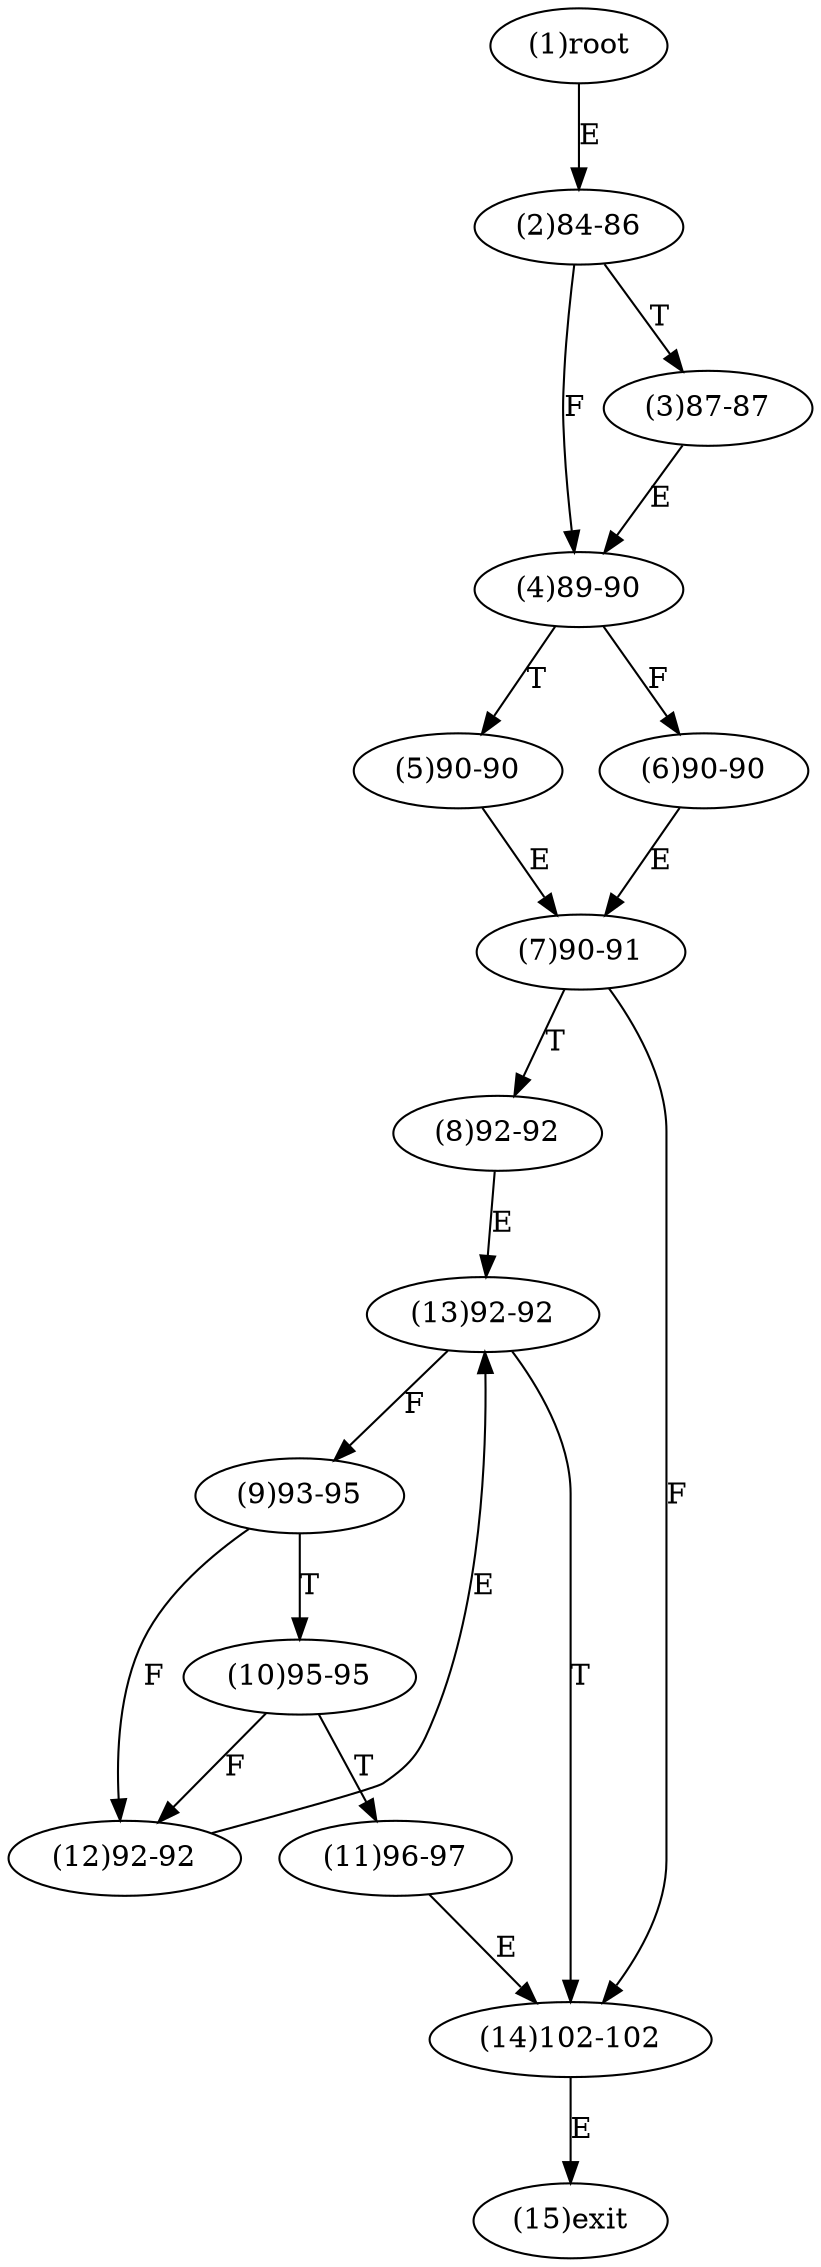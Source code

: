 digraph "" { 
1[ label="(1)root"];
2[ label="(2)84-86"];
3[ label="(3)87-87"];
4[ label="(4)89-90"];
5[ label="(5)90-90"];
6[ label="(6)90-90"];
7[ label="(7)90-91"];
8[ label="(8)92-92"];
9[ label="(9)93-95"];
10[ label="(10)95-95"];
11[ label="(11)96-97"];
12[ label="(12)92-92"];
13[ label="(13)92-92"];
14[ label="(14)102-102"];
15[ label="(15)exit"];
1->2[ label="E"];
2->4[ label="F"];
2->3[ label="T"];
3->4[ label="E"];
4->6[ label="F"];
4->5[ label="T"];
5->7[ label="E"];
6->7[ label="E"];
7->14[ label="F"];
7->8[ label="T"];
8->13[ label="E"];
9->12[ label="F"];
9->10[ label="T"];
10->12[ label="F"];
10->11[ label="T"];
11->14[ label="E"];
12->13[ label="E"];
13->9[ label="F"];
13->14[ label="T"];
14->15[ label="E"];
}